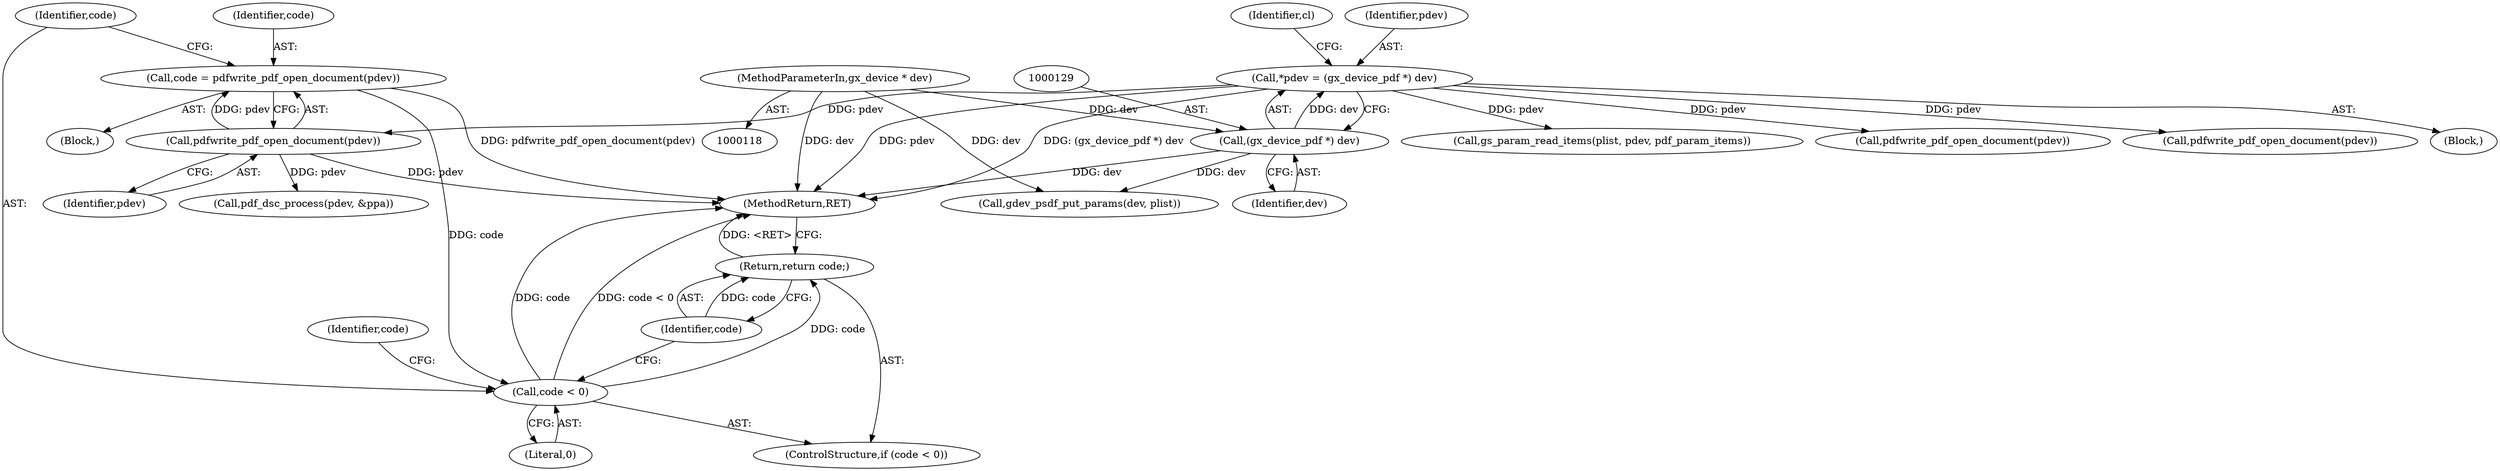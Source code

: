 digraph "0_ghostscript_c3476dde7743761a4e1d39a631716199b696b880@API" {
"1000217" [label="(Call,code = pdfwrite_pdf_open_document(pdev))"];
"1000219" [label="(Call,pdfwrite_pdf_open_document(pdev))"];
"1000126" [label="(Call,*pdev = (gx_device_pdf *) dev)"];
"1000128" [label="(Call,(gx_device_pdf *) dev)"];
"1000119" [label="(MethodParameterIn,gx_device * dev)"];
"1000222" [label="(Call,code < 0)"];
"1000225" [label="(Return,return code;)"];
"1000551" [label="(Call,gs_param_read_items(plist, pdev, pdf_param_items))"];
"1000221" [label="(ControlStructure,if (code < 0))"];
"1000217" [label="(Call,code = pdfwrite_pdf_open_document(pdev))"];
"1000224" [label="(Literal,0)"];
"1000228" [label="(Identifier,code)"];
"1000226" [label="(Identifier,code)"];
"1000219" [label="(Call,pdfwrite_pdf_open_document(pdev))"];
"1000133" [label="(Identifier,cl)"];
"1000229" [label="(Call,pdf_dsc_process(pdev, &ppa))"];
"1000215" [label="(Block,)"];
"1000275" [label="(Call,pdfwrite_pdf_open_document(pdev))"];
"1000127" [label="(Identifier,pdev)"];
"1001551" [label="(MethodReturn,RET)"];
"1000225" [label="(Return,return code;)"];
"1000220" [label="(Identifier,pdev)"];
"1000959" [label="(Call,gdev_psdf_put_params(dev, plist))"];
"1000175" [label="(Call,pdfwrite_pdf_open_document(pdev))"];
"1000222" [label="(Call,code < 0)"];
"1000119" [label="(MethodParameterIn,gx_device * dev)"];
"1000218" [label="(Identifier,code)"];
"1000223" [label="(Identifier,code)"];
"1000122" [label="(Block,)"];
"1000126" [label="(Call,*pdev = (gx_device_pdf *) dev)"];
"1000130" [label="(Identifier,dev)"];
"1000128" [label="(Call,(gx_device_pdf *) dev)"];
"1000217" -> "1000215"  [label="AST: "];
"1000217" -> "1000219"  [label="CFG: "];
"1000218" -> "1000217"  [label="AST: "];
"1000219" -> "1000217"  [label="AST: "];
"1000223" -> "1000217"  [label="CFG: "];
"1000217" -> "1001551"  [label="DDG: pdfwrite_pdf_open_document(pdev)"];
"1000219" -> "1000217"  [label="DDG: pdev"];
"1000217" -> "1000222"  [label="DDG: code"];
"1000219" -> "1000220"  [label="CFG: "];
"1000220" -> "1000219"  [label="AST: "];
"1000219" -> "1001551"  [label="DDG: pdev"];
"1000126" -> "1000219"  [label="DDG: pdev"];
"1000219" -> "1000229"  [label="DDG: pdev"];
"1000126" -> "1000122"  [label="AST: "];
"1000126" -> "1000128"  [label="CFG: "];
"1000127" -> "1000126"  [label="AST: "];
"1000128" -> "1000126"  [label="AST: "];
"1000133" -> "1000126"  [label="CFG: "];
"1000126" -> "1001551"  [label="DDG: pdev"];
"1000126" -> "1001551"  [label="DDG: (gx_device_pdf *) dev"];
"1000128" -> "1000126"  [label="DDG: dev"];
"1000126" -> "1000175"  [label="DDG: pdev"];
"1000126" -> "1000275"  [label="DDG: pdev"];
"1000126" -> "1000551"  [label="DDG: pdev"];
"1000128" -> "1000130"  [label="CFG: "];
"1000129" -> "1000128"  [label="AST: "];
"1000130" -> "1000128"  [label="AST: "];
"1000128" -> "1001551"  [label="DDG: dev"];
"1000119" -> "1000128"  [label="DDG: dev"];
"1000128" -> "1000959"  [label="DDG: dev"];
"1000119" -> "1000118"  [label="AST: "];
"1000119" -> "1001551"  [label="DDG: dev"];
"1000119" -> "1000959"  [label="DDG: dev"];
"1000222" -> "1000221"  [label="AST: "];
"1000222" -> "1000224"  [label="CFG: "];
"1000223" -> "1000222"  [label="AST: "];
"1000224" -> "1000222"  [label="AST: "];
"1000226" -> "1000222"  [label="CFG: "];
"1000228" -> "1000222"  [label="CFG: "];
"1000222" -> "1001551"  [label="DDG: code"];
"1000222" -> "1001551"  [label="DDG: code < 0"];
"1000222" -> "1000225"  [label="DDG: code"];
"1000225" -> "1000221"  [label="AST: "];
"1000225" -> "1000226"  [label="CFG: "];
"1000226" -> "1000225"  [label="AST: "];
"1001551" -> "1000225"  [label="CFG: "];
"1000225" -> "1001551"  [label="DDG: <RET>"];
"1000226" -> "1000225"  [label="DDG: code"];
}
